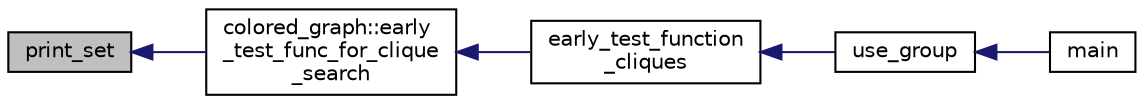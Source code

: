 digraph "print_set"
{
  edge [fontname="Helvetica",fontsize="10",labelfontname="Helvetica",labelfontsize="10"];
  node [fontname="Helvetica",fontsize="10",shape=record];
  rankdir="LR";
  Node6810 [label="print_set",height=0.2,width=0.4,color="black", fillcolor="grey75", style="filled", fontcolor="black"];
  Node6810 -> Node6811 [dir="back",color="midnightblue",fontsize="10",style="solid",fontname="Helvetica"];
  Node6811 [label="colored_graph::early\l_test_func_for_clique\l_search",height=0.2,width=0.4,color="black", fillcolor="white", style="filled",URL="$dc/de2/classcolored__graph.html#a1b241a243ef5c2d39d910403d28a083c"];
  Node6811 -> Node6812 [dir="back",color="midnightblue",fontsize="10",style="solid",fontname="Helvetica"];
  Node6812 [label="early_test_function\l_cliques",height=0.2,width=0.4,color="black", fillcolor="white", style="filled",URL="$d9/d9f/all__cliques_8_c.html#a09f78bde7f687bf1bae36dd883bb182a"];
  Node6812 -> Node6813 [dir="back",color="midnightblue",fontsize="10",style="solid",fontname="Helvetica"];
  Node6813 [label="use_group",height=0.2,width=0.4,color="black", fillcolor="white", style="filled",URL="$d9/d9f/all__cliques_8_c.html#aba62531e97173264c39afe2c7857af31"];
  Node6813 -> Node6814 [dir="back",color="midnightblue",fontsize="10",style="solid",fontname="Helvetica"];
  Node6814 [label="main",height=0.2,width=0.4,color="black", fillcolor="white", style="filled",URL="$d9/d9f/all__cliques_8_c.html#a3c04138a5bfe5d72780bb7e82a18e627"];
}
